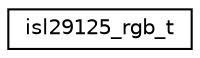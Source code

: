 digraph "Graphical Class Hierarchy"
{
 // LATEX_PDF_SIZE
  edge [fontname="Helvetica",fontsize="10",labelfontname="Helvetica",labelfontsize="10"];
  node [fontname="Helvetica",fontsize="10",shape=record];
  rankdir="LR";
  Node0 [label="isl29125_rgb_t",height=0.2,width=0.4,color="black", fillcolor="white", style="filled",URL="$structisl29125__rgb__t.html",tooltip="Data type for storing lux RGB sensor readings."];
}
